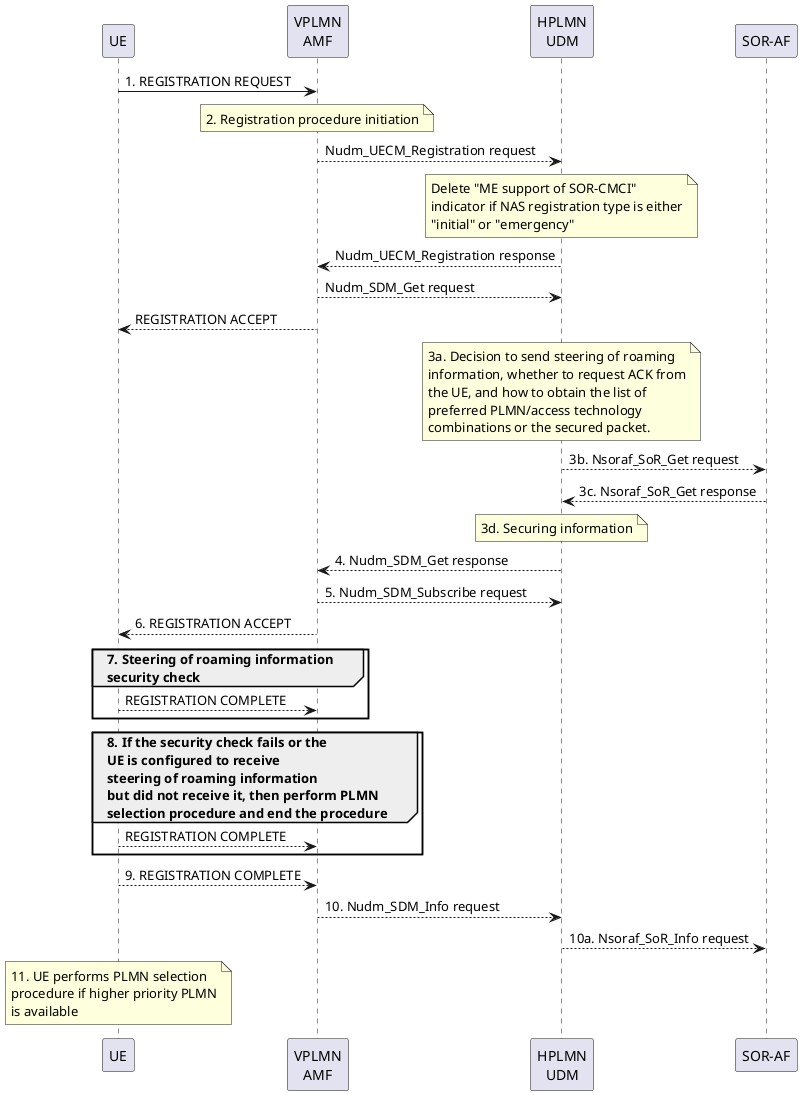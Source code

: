 @startuml
participant UE
participant "VPLMN\nAMF" as VPLMN
participant "HPLMN\nUDM" as HPLMN
participant "SOR-AF" as SOR

UE -> VPLMN: 1. REGISTRATION REQUEST

note over VPLMN
2. Registration procedure initiation
end note

VPLMN --> HPLMN: Nudm_UECM_Registration request

note over HPLMN
Delete "ME support of SOR-CMCI"
indicator if NAS registration type is either
"initial" or "emergency"
end note

HPLMN --> VPLMN: Nudm_UECM_Registration response
VPLMN --> HPLMN: Nudm_SDM_Get request
VPLMN --> UE: REGISTRATION ACCEPT

note over HPLMN
3a. Decision to send steering of roaming
information, whether to request ACK from
the UE, and how to obtain the list of
preferred PLMN/access technology
combinations or the secured packet.
end note

HPLMN --> SOR: 3b. Nsoraf_SoR_Get request
SOR --> HPLMN: 3c. Nsoraf_SoR_Get response

note over HPLMN
3d. Securing information
end note

HPLMN --> VPLMN: 4. Nudm_SDM_Get response
VPLMN --> HPLMN: 5. Nudm_SDM_Subscribe request
VPLMN --> UE: 6. REGISTRATION ACCEPT

group 7. Steering of roaming information\nsecurity check
UE --> VPLMN: REGISTRATION COMPLETE
end group

group 8. If the security check fails or the \nUE is configured to receive \nsteering of roaming information \nbut did not receive it, then perform PLMN \nselection procedure and end the procedure
UE --> VPLMN: REGISTRATION COMPLETE
end group

UE --> VPLMN: 9. REGISTRATION COMPLETE
VPLMN --> HPLMN: 10. Nudm_SDM_Info request
HPLMN --> SOR: 10a. Nsoraf_SoR_Info request

note over UE
11. UE performs PLMN selection
procedure if higher priority PLMN
is available
end note

@enduml
